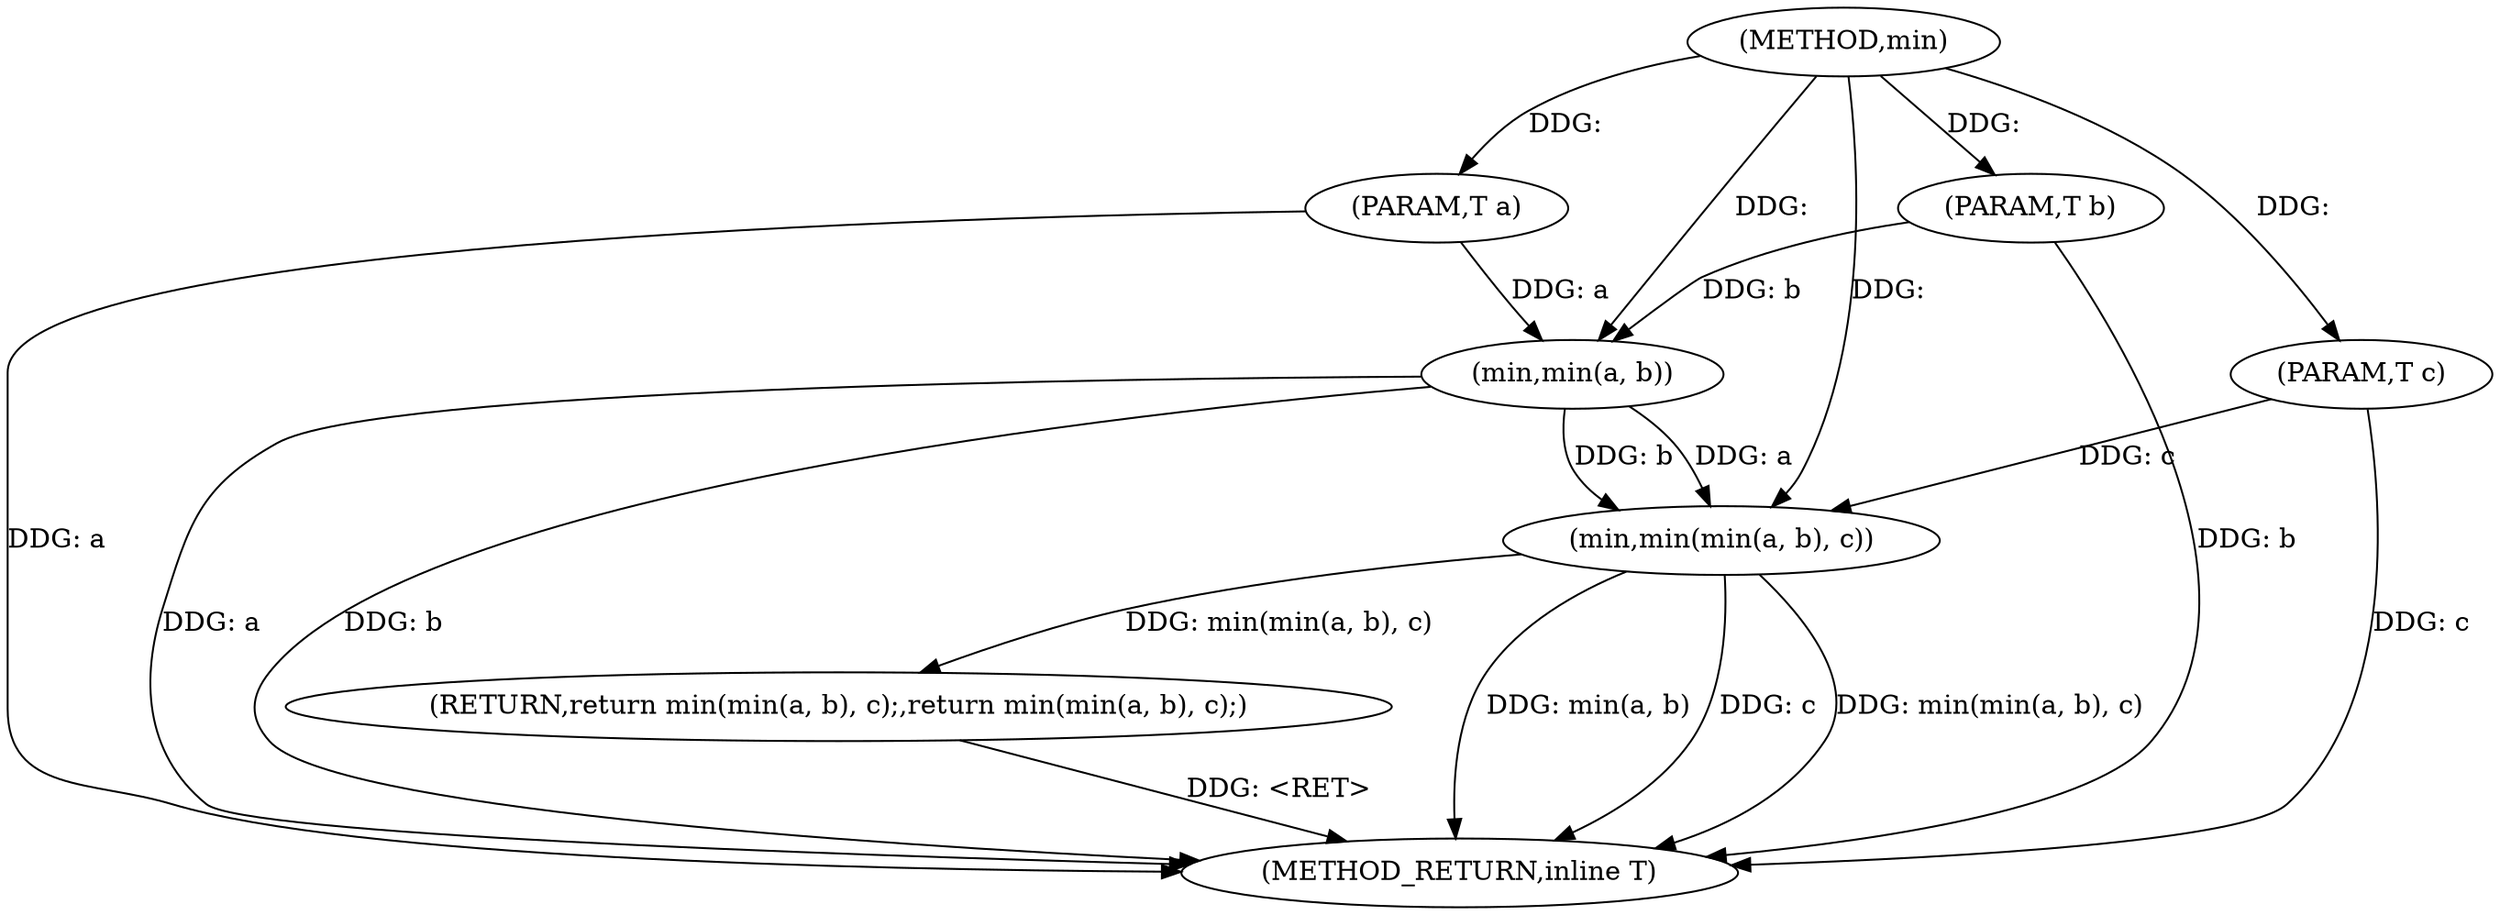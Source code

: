 digraph "min" {  
"1001405" [label = "(METHOD,min)" ]
"1001416" [label = "(METHOD_RETURN,inline T)" ]
"1001406" [label = "(PARAM,T a)" ]
"1001407" [label = "(PARAM,T b)" ]
"1001408" [label = "(PARAM,T c)" ]
"1001410" [label = "(RETURN,return min(min(a, b), c);,return min(min(a, b), c);)" ]
"1001411" [label = "(min,min(min(a, b), c))" ]
"1001412" [label = "(min,min(a, b))" ]
  "1001410" -> "1001416"  [ label = "DDG: <RET>"] 
  "1001406" -> "1001416"  [ label = "DDG: a"] 
  "1001407" -> "1001416"  [ label = "DDG: b"] 
  "1001408" -> "1001416"  [ label = "DDG: c"] 
  "1001412" -> "1001416"  [ label = "DDG: a"] 
  "1001412" -> "1001416"  [ label = "DDG: b"] 
  "1001411" -> "1001416"  [ label = "DDG: min(a, b)"] 
  "1001411" -> "1001416"  [ label = "DDG: c"] 
  "1001411" -> "1001416"  [ label = "DDG: min(min(a, b), c)"] 
  "1001405" -> "1001406"  [ label = "DDG: "] 
  "1001405" -> "1001407"  [ label = "DDG: "] 
  "1001405" -> "1001408"  [ label = "DDG: "] 
  "1001411" -> "1001410"  [ label = "DDG: min(min(a, b), c)"] 
  "1001412" -> "1001411"  [ label = "DDG: b"] 
  "1001412" -> "1001411"  [ label = "DDG: a"] 
  "1001408" -> "1001411"  [ label = "DDG: c"] 
  "1001405" -> "1001411"  [ label = "DDG: "] 
  "1001406" -> "1001412"  [ label = "DDG: a"] 
  "1001405" -> "1001412"  [ label = "DDG: "] 
  "1001407" -> "1001412"  [ label = "DDG: b"] 
}
